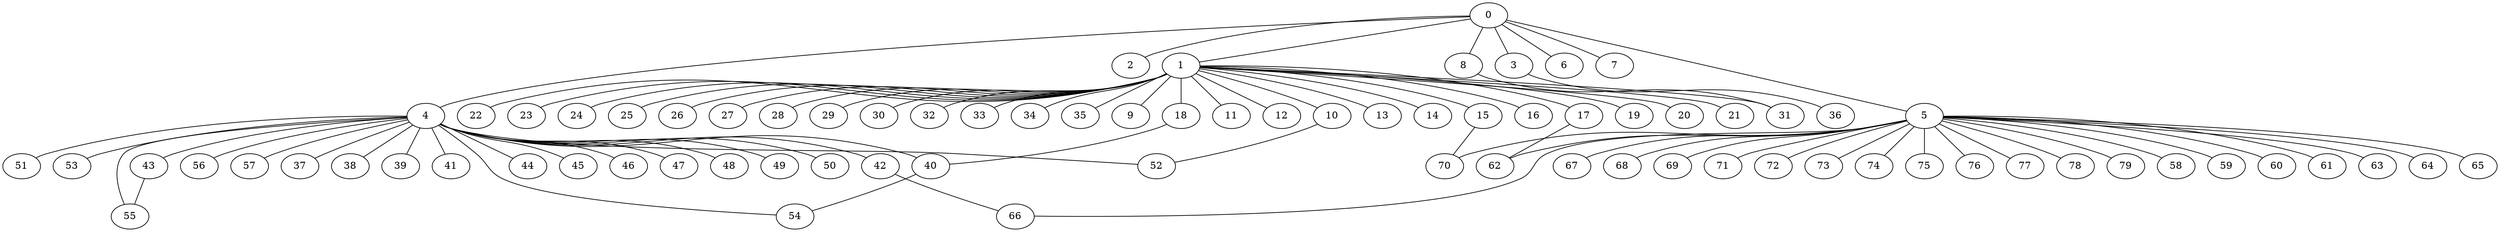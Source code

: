 
graph graphname {
    0 -- 1
0 -- 2
0 -- 3
0 -- 4
0 -- 5
0 -- 6
0 -- 7
0 -- 8
1 -- 9
1 -- 10
1 -- 11
1 -- 12
1 -- 13
1 -- 14
1 -- 15
1 -- 16
1 -- 17
1 -- 18
1 -- 19
1 -- 20
1 -- 21
1 -- 22
1 -- 23
1 -- 24
1 -- 25
1 -- 26
1 -- 27
1 -- 28
1 -- 29
1 -- 30
1 -- 31
1 -- 32
1 -- 33
1 -- 34
1 -- 35
3 -- 36
4 -- 37
4 -- 38
4 -- 39
4 -- 40
4 -- 41
4 -- 42
4 -- 43
4 -- 44
4 -- 45
4 -- 46
4 -- 47
4 -- 48
4 -- 49
4 -- 50
4 -- 51
4 -- 52
4 -- 53
4 -- 54
4 -- 55
4 -- 56
4 -- 57
5 -- 58
5 -- 59
5 -- 60
5 -- 61
5 -- 62
5 -- 63
5 -- 64
5 -- 65
5 -- 66
5 -- 67
5 -- 68
5 -- 69
5 -- 70
5 -- 71
5 -- 72
5 -- 73
5 -- 74
5 -- 75
5 -- 76
5 -- 77
5 -- 78
5 -- 79
8 -- 31
10 -- 52
15 -- 70
17 -- 62
18 -- 40
40 -- 54
42 -- 66
43 -- 55

}
